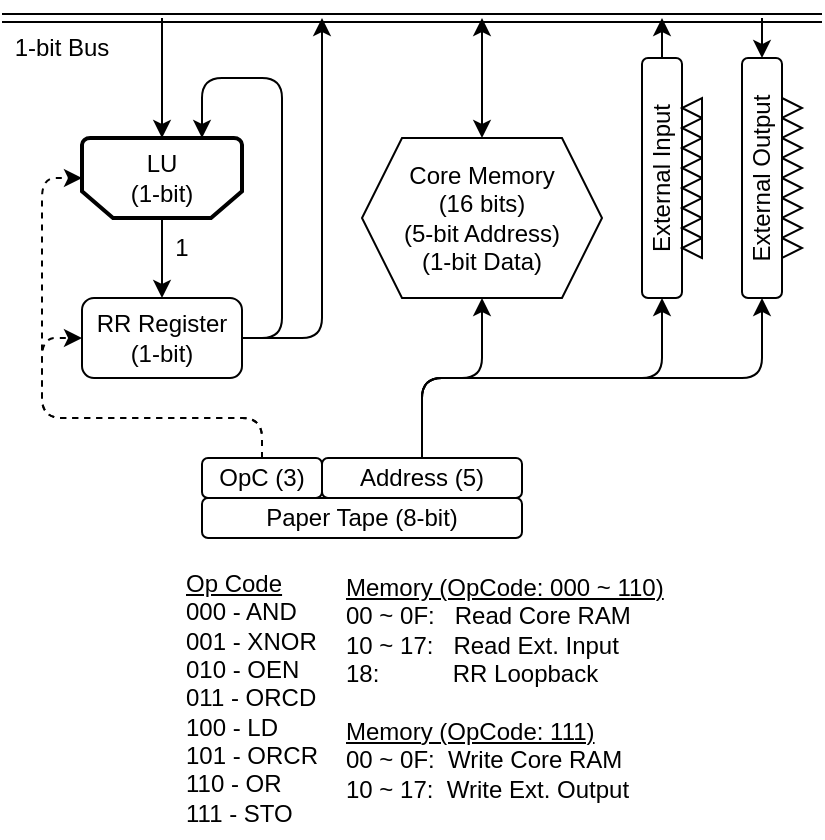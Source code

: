 <mxfile version="19.0.3" type="device"><diagram id="WnrMuEJYFn2A6ZmgykXn" name="Page-1"><mxGraphModel dx="813" dy="494" grid="1" gridSize="10" guides="1" tooltips="1" connect="1" arrows="1" fold="1" page="1" pageScale="1" pageWidth="1654" pageHeight="1169" math="0" shadow="0"><root><mxCell id="0"/><mxCell id="1" parent="0"/><mxCell id="CtDm01CjGlFc-xp2yh45-36" value="Core Memory&lt;br&gt;(16 bits)&lt;br&gt;(5-bit Address)&lt;br&gt;(1-bit Data)" style="shape=hexagon;perimeter=hexagonPerimeter2;whiteSpace=wrap;html=1;fixedSize=1;" parent="1" vertex="1"><mxGeometry x="940" y="480" width="120" height="80" as="geometry"/></mxCell><mxCell id="CtDm01CjGlFc-xp2yh45-50" value="Paper Tape (8-bit)" style="rounded=1;whiteSpace=wrap;html=1;" parent="1" vertex="1"><mxGeometry x="860" y="660" width="160" height="20" as="geometry"/></mxCell><mxCell id="CtDm01CjGlFc-xp2yh45-53" value="LU&lt;br&gt;(1-bit)" style="strokeWidth=2;html=1;shape=mxgraph.flowchart.loop_limit;whiteSpace=wrap;flipV=1;" parent="1" vertex="1"><mxGeometry x="800" y="480" width="80" height="40" as="geometry"/></mxCell><mxCell id="f8ygEt5CiFw0iKFOxKiN-1" value="RR Register&lt;br&gt;(1-bit)" style="rounded=1;whiteSpace=wrap;html=1;" parent="1" vertex="1"><mxGeometry x="800" y="560" width="80" height="40" as="geometry"/></mxCell><mxCell id="f8ygEt5CiFw0iKFOxKiN-2" value="" style="endArrow=classic;html=1;rounded=1;exitX=0.5;exitY=0;exitDx=0;exitDy=0;exitPerimeter=0;entryX=0.5;entryY=0;entryDx=0;entryDy=0;" parent="1" source="CtDm01CjGlFc-xp2yh45-53" target="f8ygEt5CiFw0iKFOxKiN-1" edge="1"><mxGeometry width="50" height="50" relative="1" as="geometry"><mxPoint x="865" y="450" as="sourcePoint"/><mxPoint x="915" y="400" as="targetPoint"/></mxGeometry></mxCell><mxCell id="f8ygEt5CiFw0iKFOxKiN-3" value="1" style="text;html=1;strokeColor=none;fillColor=none;align=center;verticalAlign=middle;whiteSpace=wrap;rounded=0;" parent="1" vertex="1"><mxGeometry x="820" y="520" width="60" height="30" as="geometry"/></mxCell><mxCell id="f8ygEt5CiFw0iKFOxKiN-7" value="" style="endArrow=classic;html=1;rounded=1;exitX=1;exitY=0.5;exitDx=0;exitDy=0;entryX=0.75;entryY=1;entryDx=0;entryDy=0;entryPerimeter=0;" parent="1" source="f8ygEt5CiFw0iKFOxKiN-1" target="CtDm01CjGlFc-xp2yh45-53" edge="1"><mxGeometry width="50" height="50" relative="1" as="geometry"><mxPoint x="915" y="560" as="sourcePoint"/><mxPoint x="855" y="460" as="targetPoint"/><Array as="points"><mxPoint x="900" y="580"/><mxPoint x="900" y="450"/><mxPoint x="860" y="450"/></Array></mxGeometry></mxCell><mxCell id="f8ygEt5CiFw0iKFOxKiN-16" value="" style="shape=link;html=1;rounded=1;" parent="1" edge="1"><mxGeometry width="100" relative="1" as="geometry"><mxPoint x="760" y="420" as="sourcePoint"/><mxPoint x="1170" y="420" as="targetPoint"/></mxGeometry></mxCell><mxCell id="f8ygEt5CiFw0iKFOxKiN-20" value="" style="endArrow=classic;html=1;rounded=1;entryX=0.5;entryY=1;entryDx=0;entryDy=0;entryPerimeter=0;" parent="1" target="CtDm01CjGlFc-xp2yh45-53" edge="1"><mxGeometry width="50" height="50" relative="1" as="geometry"><mxPoint x="840" y="420" as="sourcePoint"/><mxPoint x="1020" y="420" as="targetPoint"/></mxGeometry></mxCell><mxCell id="f8ygEt5CiFw0iKFOxKiN-45" value="1-bit Bus" style="text;html=1;strokeColor=none;fillColor=none;align=center;verticalAlign=middle;whiteSpace=wrap;rounded=0;" parent="1" vertex="1"><mxGeometry x="760" y="420" width="60" height="30" as="geometry"/></mxCell><mxCell id="3NznJ-zv1RJbREVr_r1Y-3" value="" style="endArrow=classic;html=1;rounded=1;exitX=1;exitY=0.5;exitDx=0;exitDy=0;" parent="1" source="f8ygEt5CiFw0iKFOxKiN-1" edge="1"><mxGeometry width="50" height="50" relative="1" as="geometry"><mxPoint x="810" y="440" as="sourcePoint"/><mxPoint x="920" y="420" as="targetPoint"/><Array as="points"><mxPoint x="920" y="580"/></Array></mxGeometry></mxCell><mxCell id="qPVORAUzFXD_HGblGiEd-2" value="" style="endArrow=classic;startArrow=classic;html=1;rounded=0;entryX=0.5;entryY=0;entryDx=0;entryDy=0;" parent="1" target="CtDm01CjGlFc-xp2yh45-36" edge="1"><mxGeometry width="50" height="50" relative="1" as="geometry"><mxPoint x="1000" y="420" as="sourcePoint"/><mxPoint x="1020" y="430" as="targetPoint"/></mxGeometry></mxCell><mxCell id="qPVORAUzFXD_HGblGiEd-4" value="OpC (3)" style="rounded=1;whiteSpace=wrap;html=1;" parent="1" vertex="1"><mxGeometry x="860" y="640" width="60" height="20" as="geometry"/></mxCell><mxCell id="qPVORAUzFXD_HGblGiEd-5" value="Address (5)" style="rounded=1;whiteSpace=wrap;html=1;" parent="1" vertex="1"><mxGeometry x="920" y="640" width="100" height="20" as="geometry"/></mxCell><mxCell id="qPVORAUzFXD_HGblGiEd-6" value="" style="endArrow=classic;html=1;rounded=1;exitX=0.5;exitY=0;exitDx=0;exitDy=0;entryX=0.5;entryY=1;entryDx=0;entryDy=0;" parent="1" source="qPVORAUzFXD_HGblGiEd-5" target="CtDm01CjGlFc-xp2yh45-36" edge="1"><mxGeometry width="50" height="50" relative="1" as="geometry"><mxPoint x="920" y="620" as="sourcePoint"/><mxPoint x="970" y="570" as="targetPoint"/><Array as="points"><mxPoint x="970" y="600"/><mxPoint x="1000" y="600"/></Array></mxGeometry></mxCell><mxCell id="qPVORAUzFXD_HGblGiEd-7" value="" style="endArrow=classic;html=1;rounded=1;entryX=0;entryY=0.5;entryDx=0;entryDy=0;exitX=0.5;exitY=0;exitDx=0;exitDy=0;dashed=1;" parent="1" source="qPVORAUzFXD_HGblGiEd-4" target="f8ygEt5CiFw0iKFOxKiN-1" edge="1"><mxGeometry width="50" height="50" relative="1" as="geometry"><mxPoint x="890" y="570" as="sourcePoint"/><mxPoint x="940" y="520" as="targetPoint"/><Array as="points"><mxPoint x="890" y="620"/><mxPoint x="780" y="620"/><mxPoint x="780" y="580"/></Array></mxGeometry></mxCell><mxCell id="qPVORAUzFXD_HGblGiEd-8" value="" style="endArrow=classic;html=1;rounded=1;entryX=0;entryY=0.5;entryDx=0;entryDy=0;entryPerimeter=0;exitX=0.5;exitY=0;exitDx=0;exitDy=0;dashed=1;" parent="1" source="qPVORAUzFXD_HGblGiEd-4" target="CtDm01CjGlFc-xp2yh45-53" edge="1"><mxGeometry width="50" height="50" relative="1" as="geometry"><mxPoint x="890" y="570" as="sourcePoint"/><mxPoint x="940" y="520" as="targetPoint"/><Array as="points"><mxPoint x="890" y="620"/><mxPoint x="780" y="620"/><mxPoint x="780" y="500"/></Array></mxGeometry></mxCell><mxCell id="qPVORAUzFXD_HGblGiEd-9" value="External Input" style="rounded=1;whiteSpace=wrap;html=1;rotation=-90;" parent="1" vertex="1"><mxGeometry x="1030" y="490" width="120" height="20" as="geometry"/></mxCell><mxCell id="qPVORAUzFXD_HGblGiEd-10" value="" style="endArrow=classic;html=1;rounded=1;entryX=0;entryY=0.5;entryDx=0;entryDy=0;" parent="1" target="qPVORAUzFXD_HGblGiEd-9" edge="1"><mxGeometry width="50" height="50" relative="1" as="geometry"><mxPoint x="970" y="640" as="sourcePoint"/><mxPoint x="1020" y="490" as="targetPoint"/><Array as="points"><mxPoint x="970" y="600"/><mxPoint x="1090" y="600"/></Array></mxGeometry></mxCell><mxCell id="qPVORAUzFXD_HGblGiEd-11" value="" style="endArrow=classic;html=1;rounded=1;exitX=1;exitY=0.5;exitDx=0;exitDy=0;" parent="1" source="qPVORAUzFXD_HGblGiEd-9" edge="1"><mxGeometry width="50" height="50" relative="1" as="geometry"><mxPoint x="970" y="540" as="sourcePoint"/><mxPoint x="1090" y="420" as="targetPoint"/></mxGeometry></mxCell><mxCell id="qPVORAUzFXD_HGblGiEd-12" value="" style="triangle;whiteSpace=wrap;html=1;rotation=-180;" parent="1" vertex="1"><mxGeometry x="1100" y="460.0" width="10" height="10" as="geometry"/></mxCell><mxCell id="qPVORAUzFXD_HGblGiEd-13" value="" style="triangle;whiteSpace=wrap;html=1;rotation=-180;" parent="1" vertex="1"><mxGeometry x="1100" y="470.0" width="10" height="10" as="geometry"/></mxCell><mxCell id="qPVORAUzFXD_HGblGiEd-14" value="" style="triangle;whiteSpace=wrap;html=1;rotation=-180;" parent="1" vertex="1"><mxGeometry x="1100" y="480.0" width="10" height="10" as="geometry"/></mxCell><mxCell id="qPVORAUzFXD_HGblGiEd-15" value="" style="triangle;whiteSpace=wrap;html=1;rotation=-180;" parent="1" vertex="1"><mxGeometry x="1100" y="490.0" width="10" height="10" as="geometry"/></mxCell><mxCell id="qPVORAUzFXD_HGblGiEd-16" value="" style="triangle;whiteSpace=wrap;html=1;rotation=-180;" parent="1" vertex="1"><mxGeometry x="1100" y="500.0" width="10" height="10" as="geometry"/></mxCell><mxCell id="qPVORAUzFXD_HGblGiEd-17" value="" style="triangle;whiteSpace=wrap;html=1;rotation=-180;" parent="1" vertex="1"><mxGeometry x="1100" y="510" width="10" height="10" as="geometry"/></mxCell><mxCell id="qPVORAUzFXD_HGblGiEd-18" value="" style="triangle;whiteSpace=wrap;html=1;rotation=-180;" parent="1" vertex="1"><mxGeometry x="1100" y="520" width="10" height="10" as="geometry"/></mxCell><mxCell id="qPVORAUzFXD_HGblGiEd-31" value="" style="endArrow=classic;html=1;rounded=1;entryX=0;entryY=0.5;entryDx=0;entryDy=0;exitX=0.5;exitY=0;exitDx=0;exitDy=0;" parent="1" source="qPVORAUzFXD_HGblGiEd-5" target="V7vz-dn10kzdS8O13Vms-3" edge="1"><mxGeometry width="50" height="50" relative="1" as="geometry"><mxPoint x="1070" y="550" as="sourcePoint"/><mxPoint x="1139.42" y="566.005" as="targetPoint"/><Array as="points"><mxPoint x="970" y="600"/><mxPoint x="1140" y="600"/></Array></mxGeometry></mxCell><mxCell id="qPVORAUzFXD_HGblGiEd-32" value="" style="endArrow=classic;html=1;rounded=1;entryX=1;entryY=0.5;entryDx=0;entryDy=0;" parent="1" target="V7vz-dn10kzdS8O13Vms-3" edge="1"><mxGeometry width="50" height="50" relative="1" as="geometry"><mxPoint x="1140" y="420" as="sourcePoint"/><mxPoint x="1139.42" y="438.505" as="targetPoint"/></mxGeometry></mxCell><mxCell id="qPVORAUzFXD_HGblGiEd-33" value="&lt;u&gt;Op Code&lt;/u&gt;&lt;br&gt;000 - AND&lt;br&gt;001 - XNOR&lt;br&gt;010 - OEN&lt;br&gt;011 - ORCD&lt;br&gt;100 - LD&lt;br&gt;101 - ORCR&lt;br&gt;110 - OR&lt;br&gt;&lt;div style=&quot;&quot;&gt;&lt;span style=&quot;background-color: initial;&quot;&gt;111 - STO&lt;/span&gt;&lt;/div&gt;" style="text;html=1;strokeColor=none;fillColor=none;align=left;verticalAlign=middle;whiteSpace=wrap;rounded=0;" parent="1" vertex="1"><mxGeometry x="850" y="690" width="70" height="140" as="geometry"/></mxCell><mxCell id="qPVORAUzFXD_HGblGiEd-34" value="&lt;u&gt;Memory (OpCode: 000 ~ 110)&lt;/u&gt;&lt;br&gt;00 ~ 0F:&amp;nbsp; &amp;nbsp;Read Core RAM&lt;br&gt;10 ~ 17:&amp;nbsp;&amp;nbsp;&lt;span style=&quot;&quot;&gt;&#9;&lt;/span&gt;Read Ext. Input&lt;br&gt;18:&amp;nbsp; &amp;nbsp; &amp;nbsp; &amp;nbsp; &amp;nbsp;&amp;nbsp;&lt;span style=&quot;&quot;&gt;&#9;&lt;/span&gt;&lt;span style=&quot;&quot;&gt;&#9;&lt;/span&gt;RR Loopback&lt;br&gt;&lt;br&gt;&lt;u&gt;Memory (OpCode: 111)&lt;/u&gt;&lt;br&gt;00 ~ 0F:&amp;nbsp;&lt;span style=&quot;&quot;&gt;&#9;&lt;/span&gt;Write Core RAM&lt;br&gt;10 ~ 17:&amp;nbsp;&lt;span style=&quot;&quot;&gt;&#9;&lt;/span&gt;Write Ext. Output" style="text;html=1;strokeColor=none;fillColor=none;align=left;verticalAlign=middle;whiteSpace=wrap;rounded=0;" parent="1" vertex="1"><mxGeometry x="930" y="690" width="170" height="130" as="geometry"/></mxCell><mxCell id="V7vz-dn10kzdS8O13Vms-1" value="" style="triangle;whiteSpace=wrap;html=1;rotation=-180;" vertex="1" parent="1"><mxGeometry x="1100" y="530" width="10" height="10" as="geometry"/></mxCell><mxCell id="V7vz-dn10kzdS8O13Vms-3" value="External Output" style="rounded=1;whiteSpace=wrap;html=1;rotation=-90;" vertex="1" parent="1"><mxGeometry x="1080" y="490" width="120" height="20" as="geometry"/></mxCell><mxCell id="V7vz-dn10kzdS8O13Vms-12" value="" style="group;rotation=-180;" vertex="1" connectable="0" parent="1"><mxGeometry x="1150" y="460.0" width="10" height="80.0" as="geometry"/></mxCell><mxCell id="V7vz-dn10kzdS8O13Vms-4" value="" style="triangle;whiteSpace=wrap;html=1;rotation=-360;" vertex="1" parent="V7vz-dn10kzdS8O13Vms-12"><mxGeometry y="70" width="10" height="10" as="geometry"/></mxCell><mxCell id="V7vz-dn10kzdS8O13Vms-5" value="" style="triangle;whiteSpace=wrap;html=1;rotation=-360;" vertex="1" parent="V7vz-dn10kzdS8O13Vms-12"><mxGeometry y="60" width="10" height="10" as="geometry"/></mxCell><mxCell id="V7vz-dn10kzdS8O13Vms-6" value="" style="triangle;whiteSpace=wrap;html=1;rotation=-360;" vertex="1" parent="V7vz-dn10kzdS8O13Vms-12"><mxGeometry y="50" width="10" height="10" as="geometry"/></mxCell><mxCell id="V7vz-dn10kzdS8O13Vms-7" value="" style="triangle;whiteSpace=wrap;html=1;rotation=-360;" vertex="1" parent="V7vz-dn10kzdS8O13Vms-12"><mxGeometry y="40" width="10" height="10" as="geometry"/></mxCell><mxCell id="V7vz-dn10kzdS8O13Vms-8" value="" style="triangle;whiteSpace=wrap;html=1;rotation=-360;" vertex="1" parent="V7vz-dn10kzdS8O13Vms-12"><mxGeometry y="30" width="10" height="10" as="geometry"/></mxCell><mxCell id="V7vz-dn10kzdS8O13Vms-9" value="" style="triangle;whiteSpace=wrap;html=1;rotation=-360;" vertex="1" parent="V7vz-dn10kzdS8O13Vms-12"><mxGeometry y="20" width="10" height="10" as="geometry"/></mxCell><mxCell id="V7vz-dn10kzdS8O13Vms-10" value="" style="triangle;whiteSpace=wrap;html=1;rotation=-360;" vertex="1" parent="V7vz-dn10kzdS8O13Vms-12"><mxGeometry y="10" width="10" height="10" as="geometry"/></mxCell><mxCell id="V7vz-dn10kzdS8O13Vms-11" value="" style="triangle;whiteSpace=wrap;html=1;rotation=-360;" vertex="1" parent="V7vz-dn10kzdS8O13Vms-12"><mxGeometry width="10" height="10" as="geometry"/></mxCell></root></mxGraphModel></diagram></mxfile>